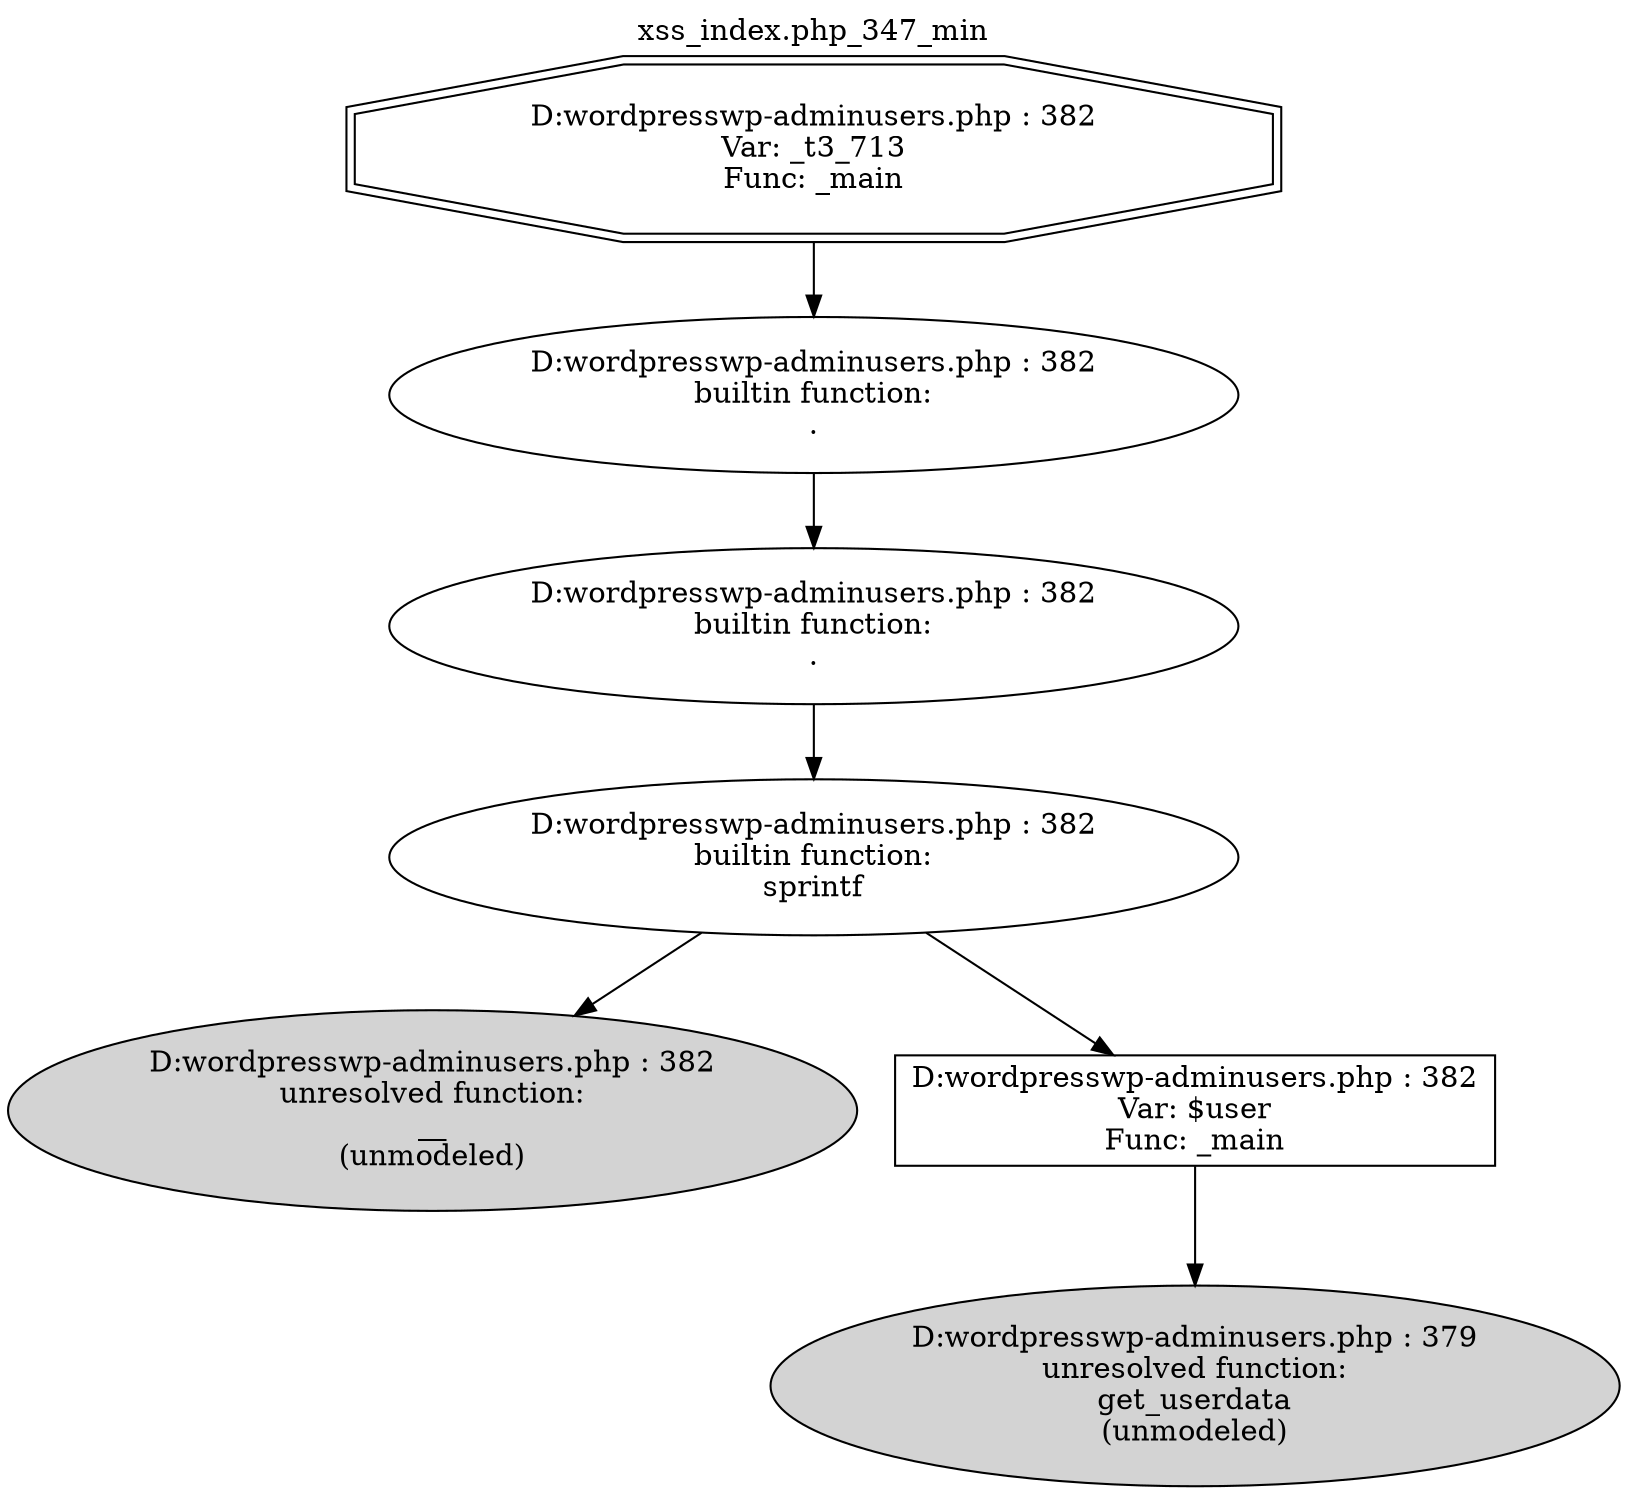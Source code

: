 digraph cfg {
  label="xss_index.php_347_min";
  labelloc=t;
  n1 [shape=doubleoctagon, label="D:\wordpress\wp-admin\users.php : 382\nVar: _t3_713\nFunc: _main\n"];
  n2 [shape=ellipse, label="D:\wordpress\wp-admin\users.php : 382\nbuiltin function:\n.\n"];
  n3 [shape=ellipse, label="D:\wordpress\wp-admin\users.php : 382\nbuiltin function:\n.\n"];
  n4 [shape=ellipse, label="D:\wordpress\wp-admin\users.php : 382\nbuiltin function:\nsprintf\n"];
  n5 [shape=ellipse, label="D:\wordpress\wp-admin\users.php : 382\nunresolved function:\n__\n(unmodeled)\n",style=filled];
  n6 [shape=box, label="D:\wordpress\wp-admin\users.php : 382\nVar: $user\nFunc: _main\n"];
  n7 [shape=ellipse, label="D:\wordpress\wp-admin\users.php : 379\nunresolved function:\nget_userdata\n(unmodeled)\n",style=filled];
  n1 -> n2;
  n2 -> n3;
  n3 -> n4;
  n4 -> n5;
  n4 -> n6;
  n6 -> n7;
}
